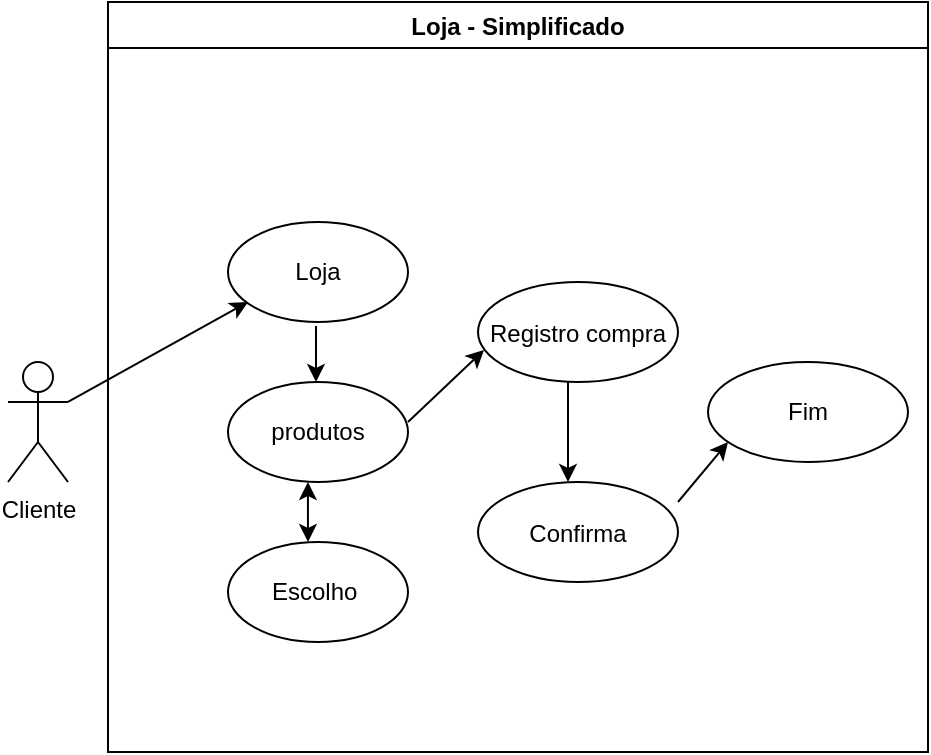 <mxfile version="14.9.6" type="github">
  <diagram id="pUPoVYKXmYZPgE-0Y4hJ" name="Page-1">
    <mxGraphModel dx="1320" dy="516" grid="1" gridSize="10" guides="1" tooltips="1" connect="1" arrows="1" fold="1" page="1" pageScale="1" pageWidth="850" pageHeight="1100" math="0" shadow="0">
      <root>
        <mxCell id="0" />
        <mxCell id="1" parent="0" />
        <mxCell id="FTYc4txOeEdFTPNHwYB--14" value="Cliente" style="shape=umlActor;verticalLabelPosition=bottom;verticalAlign=top;html=1;outlineConnect=0;" vertex="1" parent="1">
          <mxGeometry x="90" y="270" width="30" height="60" as="geometry" />
        </mxCell>
        <mxCell id="FTYc4txOeEdFTPNHwYB--18" value="Loja - Simplificado" style="swimlane;verticalAlign=middle;startSize=23;" vertex="1" parent="1">
          <mxGeometry x="140" y="90" width="410" height="375" as="geometry">
            <mxRectangle x="120" y="150" width="130" height="23" as="alternateBounds" />
          </mxGeometry>
        </mxCell>
        <mxCell id="FTYc4txOeEdFTPNHwYB--19" value="Loja" style="ellipse;whiteSpace=wrap;html=1;" vertex="1" parent="FTYc4txOeEdFTPNHwYB--18">
          <mxGeometry x="60" y="110" width="90" height="50" as="geometry" />
        </mxCell>
        <mxCell id="FTYc4txOeEdFTPNHwYB--20" value="produtos" style="ellipse;whiteSpace=wrap;html=1;" vertex="1" parent="FTYc4txOeEdFTPNHwYB--18">
          <mxGeometry x="60" y="190" width="90" height="50" as="geometry" />
        </mxCell>
        <mxCell id="FTYc4txOeEdFTPNHwYB--21" value="Escolho&amp;nbsp;" style="ellipse;whiteSpace=wrap;html=1;" vertex="1" parent="FTYc4txOeEdFTPNHwYB--18">
          <mxGeometry x="60" y="270" width="90" height="50" as="geometry" />
        </mxCell>
        <mxCell id="FTYc4txOeEdFTPNHwYB--22" value="&lt;p style=&quot;line-height: 100%&quot;&gt;Registro compra&lt;/p&gt;" style="ellipse;whiteSpace=wrap;html=1;" vertex="1" parent="FTYc4txOeEdFTPNHwYB--18">
          <mxGeometry x="185" y="140" width="100" height="50" as="geometry" />
        </mxCell>
        <mxCell id="FTYc4txOeEdFTPNHwYB--30" value="&lt;p style=&quot;line-height: 100%&quot;&gt;Confirma&lt;/p&gt;" style="ellipse;whiteSpace=wrap;html=1;" vertex="1" parent="FTYc4txOeEdFTPNHwYB--18">
          <mxGeometry x="185" y="240" width="100" height="50" as="geometry" />
        </mxCell>
        <mxCell id="FTYc4txOeEdFTPNHwYB--33" value="" style="endArrow=classic;html=1;" edge="1" parent="FTYc4txOeEdFTPNHwYB--18">
          <mxGeometry width="50" height="50" relative="1" as="geometry">
            <mxPoint x="104" y="162" as="sourcePoint" />
            <mxPoint x="104" y="190" as="targetPoint" />
          </mxGeometry>
        </mxCell>
        <mxCell id="FTYc4txOeEdFTPNHwYB--39" value="" style="endArrow=classic;html=1;entryX=0.03;entryY=0.68;entryDx=0;entryDy=0;entryPerimeter=0;" edge="1" parent="FTYc4txOeEdFTPNHwYB--18" target="FTYc4txOeEdFTPNHwYB--22">
          <mxGeometry width="50" height="50" relative="1" as="geometry">
            <mxPoint x="150" y="210" as="sourcePoint" />
            <mxPoint x="180" y="180" as="targetPoint" />
          </mxGeometry>
        </mxCell>
        <mxCell id="FTYc4txOeEdFTPNHwYB--44" value="Fim" style="ellipse;whiteSpace=wrap;html=1;" vertex="1" parent="FTYc4txOeEdFTPNHwYB--18">
          <mxGeometry x="300" y="180" width="100" height="50" as="geometry" />
        </mxCell>
        <mxCell id="FTYc4txOeEdFTPNHwYB--46" value="" style="endArrow=classic;html=1;" edge="1" parent="FTYc4txOeEdFTPNHwYB--18">
          <mxGeometry width="50" height="50" relative="1" as="geometry">
            <mxPoint x="285" y="250" as="sourcePoint" />
            <mxPoint x="310" y="220" as="targetPoint" />
          </mxGeometry>
        </mxCell>
        <mxCell id="FTYc4txOeEdFTPNHwYB--32" value="" style="endArrow=classic;html=1;exitX=1;exitY=0.333;exitDx=0;exitDy=0;exitPerimeter=0;" edge="1" parent="1" source="FTYc4txOeEdFTPNHwYB--14">
          <mxGeometry width="50" height="50" relative="1" as="geometry">
            <mxPoint x="110" y="290" as="sourcePoint" />
            <mxPoint x="210" y="240" as="targetPoint" />
          </mxGeometry>
        </mxCell>
        <mxCell id="FTYc4txOeEdFTPNHwYB--38" value="" style="endArrow=classic;startArrow=classic;html=1;entryX=0.444;entryY=1;entryDx=0;entryDy=0;entryPerimeter=0;" edge="1" parent="1" target="FTYc4txOeEdFTPNHwYB--20">
          <mxGeometry width="50" height="50" relative="1" as="geometry">
            <mxPoint x="240" y="360" as="sourcePoint" />
            <mxPoint x="290" y="310" as="targetPoint" />
          </mxGeometry>
        </mxCell>
        <mxCell id="FTYc4txOeEdFTPNHwYB--45" value="" style="endArrow=classic;html=1;" edge="1" parent="1">
          <mxGeometry width="50" height="50" relative="1" as="geometry">
            <mxPoint x="370" y="280" as="sourcePoint" />
            <mxPoint x="370" y="330" as="targetPoint" />
          </mxGeometry>
        </mxCell>
      </root>
    </mxGraphModel>
  </diagram>
</mxfile>
